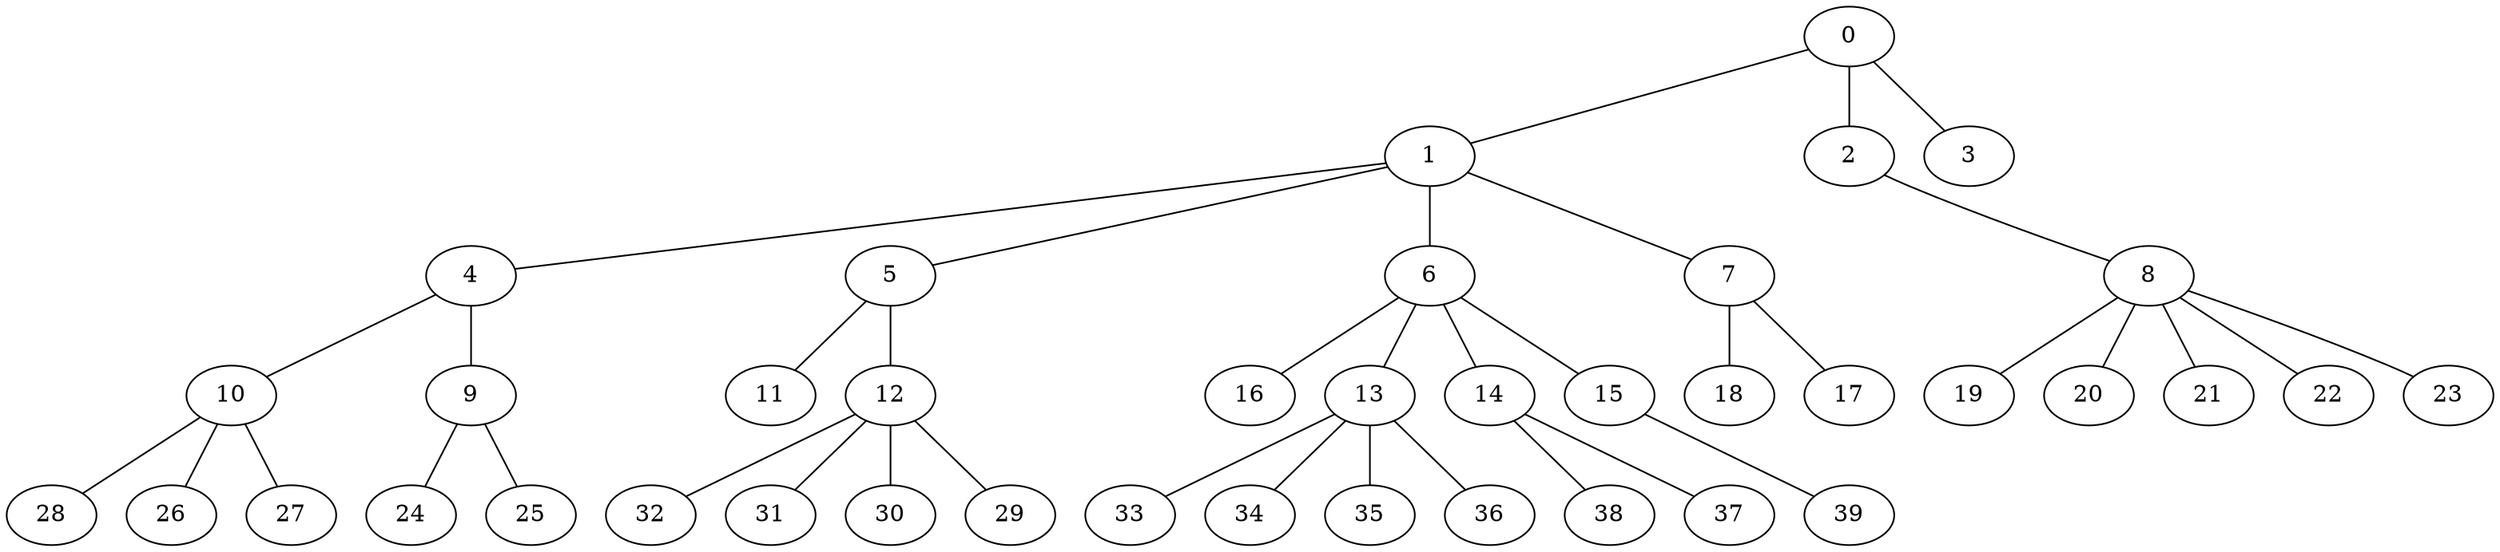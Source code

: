 
graph graphname {
    0 -- 1
0 -- 2
0 -- 3
1 -- 4
1 -- 5
1 -- 6
1 -- 7
2 -- 8
4 -- 10
4 -- 9
5 -- 11
5 -- 12
6 -- 16
6 -- 13
6 -- 14
6 -- 15
7 -- 18
7 -- 17
8 -- 19
8 -- 20
8 -- 21
8 -- 22
8 -- 23
9 -- 24
9 -- 25
10 -- 28
10 -- 26
10 -- 27
12 -- 32
12 -- 31
12 -- 30
12 -- 29
13 -- 33
13 -- 34
13 -- 35
13 -- 36
14 -- 38
14 -- 37
15 -- 39

}
